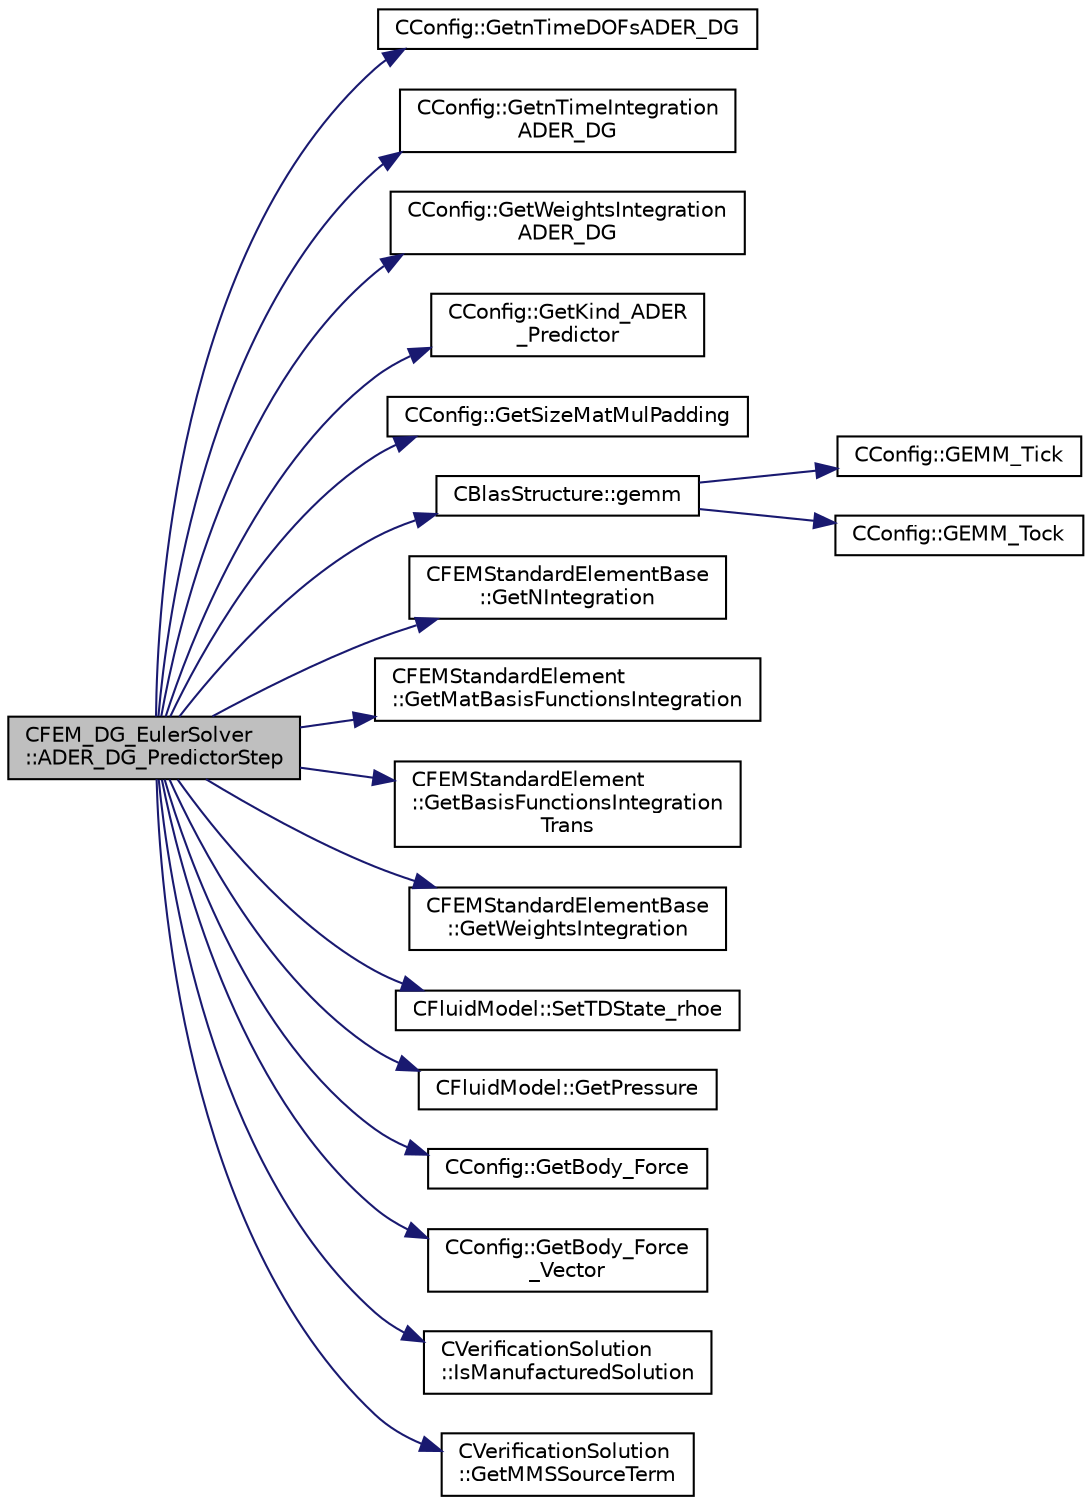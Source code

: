 digraph "CFEM_DG_EulerSolver::ADER_DG_PredictorStep"
{
  edge [fontname="Helvetica",fontsize="10",labelfontname="Helvetica",labelfontsize="10"];
  node [fontname="Helvetica",fontsize="10",shape=record];
  rankdir="LR";
  Node401 [label="CFEM_DG_EulerSolver\l::ADER_DG_PredictorStep",height=0.2,width=0.4,color="black", fillcolor="grey75", style="filled", fontcolor="black"];
  Node401 -> Node402 [color="midnightblue",fontsize="10",style="solid",fontname="Helvetica"];
  Node402 [label="CConfig::GetnTimeDOFsADER_DG",height=0.2,width=0.4,color="black", fillcolor="white", style="filled",URL="$class_c_config.html#ab110ba67babf383e40ac4896bc65a599",tooltip="Get the number time DOFs for ADER-DG. "];
  Node401 -> Node403 [color="midnightblue",fontsize="10",style="solid",fontname="Helvetica"];
  Node403 [label="CConfig::GetnTimeIntegration\lADER_DG",height=0.2,width=0.4,color="black", fillcolor="white", style="filled",URL="$class_c_config.html#ae7e9d4b942d0db4b72f461c180ade3a4",tooltip="Get the number time integration points for ADER-DG. "];
  Node401 -> Node404 [color="midnightblue",fontsize="10",style="solid",fontname="Helvetica"];
  Node404 [label="CConfig::GetWeightsIntegration\lADER_DG",height=0.2,width=0.4,color="black", fillcolor="white", style="filled",URL="$class_c_config.html#ab61a5a25dc9a2d37c22d4744d26b690d",tooltip="Get the weights of the time integration points for ADER-DG. "];
  Node401 -> Node405 [color="midnightblue",fontsize="10",style="solid",fontname="Helvetica"];
  Node405 [label="CConfig::GetKind_ADER\l_Predictor",height=0.2,width=0.4,color="black", fillcolor="white", style="filled",URL="$class_c_config.html#a6a283ba2b1eacb99905f0e12636c8e15",tooltip="Get the kind of scheme (aliased or non-aliased) to be used in the predictor step of ADER-DG..."];
  Node401 -> Node406 [color="midnightblue",fontsize="10",style="solid",fontname="Helvetica"];
  Node406 [label="CConfig::GetSizeMatMulPadding",height=0.2,width=0.4,color="black", fillcolor="white", style="filled",URL="$class_c_config.html#aea5478f0851e4cb4d11c262fb6c6e8c4",tooltip="Function to make available the matrix size in vectorization in order to optimize the gemm performance..."];
  Node401 -> Node407 [color="midnightblue",fontsize="10",style="solid",fontname="Helvetica"];
  Node407 [label="CBlasStructure::gemm",height=0.2,width=0.4,color="black", fillcolor="white", style="filled",URL="$class_c_blas_structure.html#a40a585307895af828a7f51cd0ccbf81d",tooltip="Function, which carries out a dense matrix product. It is a limited version of the BLAS gemm function..."];
  Node407 -> Node408 [color="midnightblue",fontsize="10",style="solid",fontname="Helvetica"];
  Node408 [label="CConfig::GEMM_Tick",height=0.2,width=0.4,color="black", fillcolor="white", style="filled",URL="$class_c_config.html#a2628e094b67a6d5cb410710aa00fa69b",tooltip="Start the timer for profiling subroutines. "];
  Node407 -> Node409 [color="midnightblue",fontsize="10",style="solid",fontname="Helvetica"];
  Node409 [label="CConfig::GEMM_Tock",height=0.2,width=0.4,color="black", fillcolor="white", style="filled",URL="$class_c_config.html#ae8d24548bd977c6a76e06ed9814418bb",tooltip="Stop the timer for the GEMM profiling and store results. "];
  Node401 -> Node410 [color="midnightblue",fontsize="10",style="solid",fontname="Helvetica"];
  Node410 [label="CFEMStandardElementBase\l::GetNIntegration",height=0.2,width=0.4,color="black", fillcolor="white", style="filled",URL="$class_c_f_e_m_standard_element_base.html#aa5ad06a05a1d7b66bccca65521168a3b",tooltip="Function, which makes available the number of integration points for this standard element..."];
  Node401 -> Node411 [color="midnightblue",fontsize="10",style="solid",fontname="Helvetica"];
  Node411 [label="CFEMStandardElement\l::GetMatBasisFunctionsIntegration",height=0.2,width=0.4,color="black", fillcolor="white", style="filled",URL="$class_c_f_e_m_standard_element.html#a6fbf928e9b9fa2fd9dab46309e0ed6b6",tooltip="Function, which makes available the matrix storage of the basis functions in the integration points..."];
  Node401 -> Node412 [color="midnightblue",fontsize="10",style="solid",fontname="Helvetica"];
  Node412 [label="CFEMStandardElement\l::GetBasisFunctionsIntegration\lTrans",height=0.2,width=0.4,color="black", fillcolor="white", style="filled",URL="$class_c_f_e_m_standard_element.html#a0d8111ae54b825086ea24a9241a361f1",tooltip="Function, which makes available the transpose of the basis functions in the integration points..."];
  Node401 -> Node413 [color="midnightblue",fontsize="10",style="solid",fontname="Helvetica"];
  Node413 [label="CFEMStandardElementBase\l::GetWeightsIntegration",height=0.2,width=0.4,color="black", fillcolor="white", style="filled",URL="$class_c_f_e_m_standard_element_base.html#abf33578c3a19de596dc704d3d4d00039",tooltip="Function, which makes available the weights in the integration points. "];
  Node401 -> Node414 [color="midnightblue",fontsize="10",style="solid",fontname="Helvetica"];
  Node414 [label="CFluidModel::SetTDState_rhoe",height=0.2,width=0.4,color="black", fillcolor="white", style="filled",URL="$class_c_fluid_model.html#a90fdefd3a55d97d55d5211988c9a7ab1",tooltip="virtual member that would be different for each gas model implemented "];
  Node401 -> Node415 [color="midnightblue",fontsize="10",style="solid",fontname="Helvetica"];
  Node415 [label="CFluidModel::GetPressure",height=0.2,width=0.4,color="black", fillcolor="white", style="filled",URL="$class_c_fluid_model.html#a169d9e9a0c7f8b5d35642940c62c4ecb",tooltip="Get fluid pressure. "];
  Node401 -> Node416 [color="midnightblue",fontsize="10",style="solid",fontname="Helvetica"];
  Node416 [label="CConfig::GetBody_Force",height=0.2,width=0.4,color="black", fillcolor="white", style="filled",URL="$class_c_config.html#a9af4200d2cd764653d2707da4acc7847",tooltip="Get information about the body force. "];
  Node401 -> Node417 [color="midnightblue",fontsize="10",style="solid",fontname="Helvetica"];
  Node417 [label="CConfig::GetBody_Force\l_Vector",height=0.2,width=0.4,color="black", fillcolor="white", style="filled",URL="$class_c_config.html#aa6f6ce87c87183da706c9e5521c1b812",tooltip="Get a pointer to the body force vector. "];
  Node401 -> Node418 [color="midnightblue",fontsize="10",style="solid",fontname="Helvetica"];
  Node418 [label="CVerificationSolution\l::IsManufacturedSolution",height=0.2,width=0.4,color="black", fillcolor="white", style="filled",URL="$class_c_verification_solution.html#ae5a41206f55ba338ba300537b46827ba",tooltip="Whether or not this verification solution is a manufactured solution. "];
  Node401 -> Node419 [color="midnightblue",fontsize="10",style="solid",fontname="Helvetica"];
  Node419 [label="CVerificationSolution\l::GetMMSSourceTerm",height=0.2,width=0.4,color="black", fillcolor="white", style="filled",URL="$class_c_verification_solution.html#ac9d8e5f8800e95f9b5831b4ff8c6c27d",tooltip="Get the source term for the manufactured solution (MMS). "];
}
